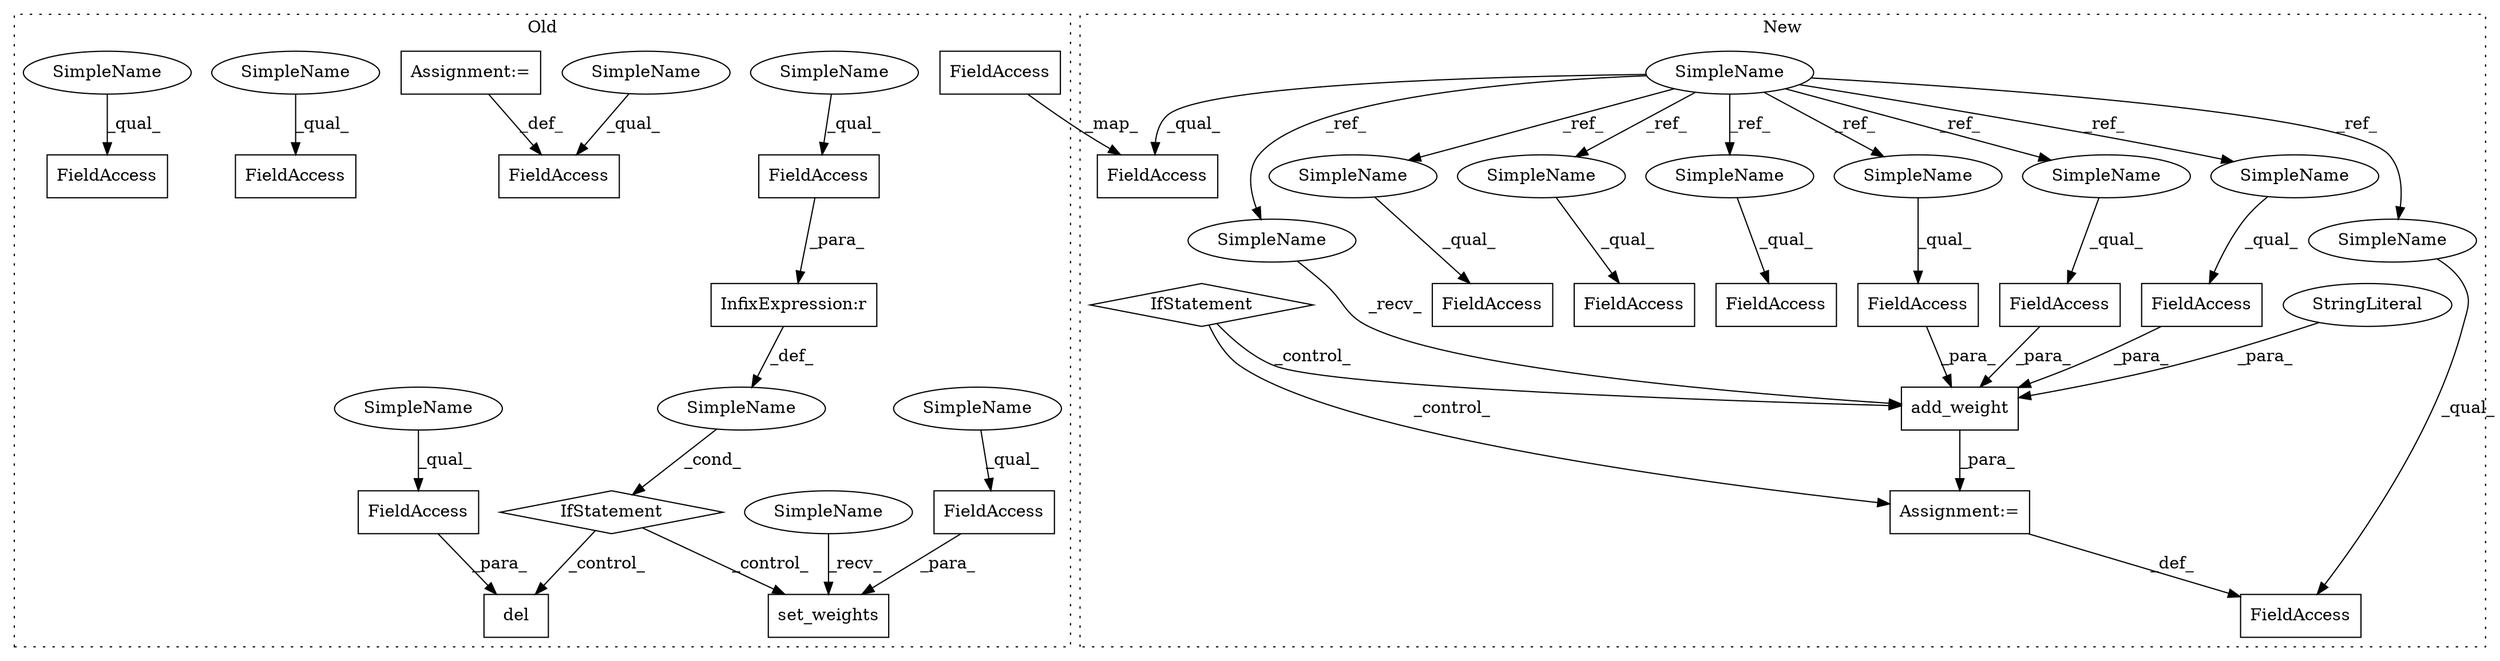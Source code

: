 digraph G {
subgraph cluster0 {
1 [label="set_weights" a="32" s="8470,8502" l="12,1" shape="box"];
3 [label="SimpleName" a="42" s="" l="" shape="ellipse"];
4 [label="del" a="32" s="8511,8535" l="4,1" shape="box"];
8 [label="InfixExpression:r" a="27" s="8447" l="4" shape="box"];
10 [label="FieldAccess" a="22" s="8515" l="20" shape="box"];
11 [label="FieldAccess" a="22" s="8482" l="20" shape="box"];
12 [label="FieldAccess" a="22" s="8427" l="20" shape="box"];
13 [label="FieldAccess" a="22" s="8239" l="6" shape="box"];
15 [label="FieldAccess" a="22" s="7793" l="11" shape="box"];
16 [label="IfStatement" a="25" s="8423,8455" l="4,2" shape="diamond"];
17 [label="FieldAccess" a="22" s="7699" l="12" shape="box"];
24 [label="Assignment:=" a="7" s="7711" l="8" shape="box"];
25 [label="FieldAccess" a="22" s="8220" l="9" shape="box"];
35 [label="SimpleName" a="42" s="8482" l="4" shape="ellipse"];
36 [label="SimpleName" a="42" s="8427" l="4" shape="ellipse"];
37 [label="SimpleName" a="42" s="7699" l="4" shape="ellipse"];
38 [label="SimpleName" a="42" s="8465" l="4" shape="ellipse"];
39 [label="SimpleName" a="42" s="8239" l="4" shape="ellipse"];
40 [label="SimpleName" a="42" s="8515" l="4" shape="ellipse"];
41 [label="SimpleName" a="42" s="7793" l="4" shape="ellipse"];
label = "Old";
style="dotted";
}
subgraph cluster1 {
2 [label="add_weight" a="32" s="14468,14600" l="11,1" shape="box"];
5 [label="FieldAccess" a="22" s="14548" l="26" shape="box"];
6 [label="SimpleName" a="42" s="13379" l="4" shape="ellipse"];
7 [label="StringLiteral" a="45" s="14529" l="18" shape="ellipse"];
9 [label="FieldAccess" a="22" s="14502" l="26" shape="box"];
14 [label="FieldAccess" a="22" s="14575" l="25" shape="box"];
18 [label="FieldAccess" a="22" s="14441" l="21" shape="box"];
19 [label="FieldAccess" a="22" s="14124" l="21" shape="box"];
20 [label="FieldAccess" a="22" s="14070" l="16" shape="box"];
21 [label="FieldAccess" a="22" s="14038" l="16" shape="box"];
22 [label="IfStatement" a="25" s="13529,13553" l="4,2" shape="diamond"];
23 [label="Assignment:=" a="7" s="14462" l="1" shape="box"];
26 [label="FieldAccess" a="22" s="14634" l="9" shape="box"];
27 [label="SimpleName" a="42" s="14070" l="4" shape="ellipse"];
28 [label="SimpleName" a="42" s="14038" l="4" shape="ellipse"];
29 [label="SimpleName" a="42" s="14124" l="4" shape="ellipse"];
30 [label="SimpleName" a="42" s="14463" l="4" shape="ellipse"];
31 [label="SimpleName" a="42" s="14441" l="4" shape="ellipse"];
32 [label="SimpleName" a="42" s="14502" l="4" shape="ellipse"];
33 [label="SimpleName" a="42" s="14575" l="4" shape="ellipse"];
34 [label="SimpleName" a="42" s="14548" l="4" shape="ellipse"];
label = "New";
style="dotted";
}
2 -> 23 [label="_para_"];
3 -> 16 [label="_cond_"];
5 -> 2 [label="_para_"];
6 -> 31 [label="_ref_"];
6 -> 27 [label="_ref_"];
6 -> 28 [label="_ref_"];
6 -> 32 [label="_ref_"];
6 -> 26 [label="_qual_"];
6 -> 33 [label="_ref_"];
6 -> 34 [label="_ref_"];
6 -> 30 [label="_ref_"];
6 -> 29 [label="_ref_"];
7 -> 2 [label="_para_"];
8 -> 3 [label="_def_"];
9 -> 2 [label="_para_"];
10 -> 4 [label="_para_"];
11 -> 1 [label="_para_"];
12 -> 8 [label="_para_"];
14 -> 2 [label="_para_"];
16 -> 4 [label="_control_"];
16 -> 1 [label="_control_"];
22 -> 2 [label="_control_"];
22 -> 23 [label="_control_"];
23 -> 18 [label="_def_"];
24 -> 17 [label="_def_"];
25 -> 26 [label="_map_"];
27 -> 20 [label="_qual_"];
28 -> 21 [label="_qual_"];
29 -> 19 [label="_qual_"];
30 -> 2 [label="_recv_"];
31 -> 18 [label="_qual_"];
32 -> 9 [label="_qual_"];
33 -> 14 [label="_qual_"];
34 -> 5 [label="_qual_"];
35 -> 11 [label="_qual_"];
36 -> 12 [label="_qual_"];
37 -> 17 [label="_qual_"];
38 -> 1 [label="_recv_"];
39 -> 13 [label="_qual_"];
40 -> 10 [label="_qual_"];
41 -> 15 [label="_qual_"];
}